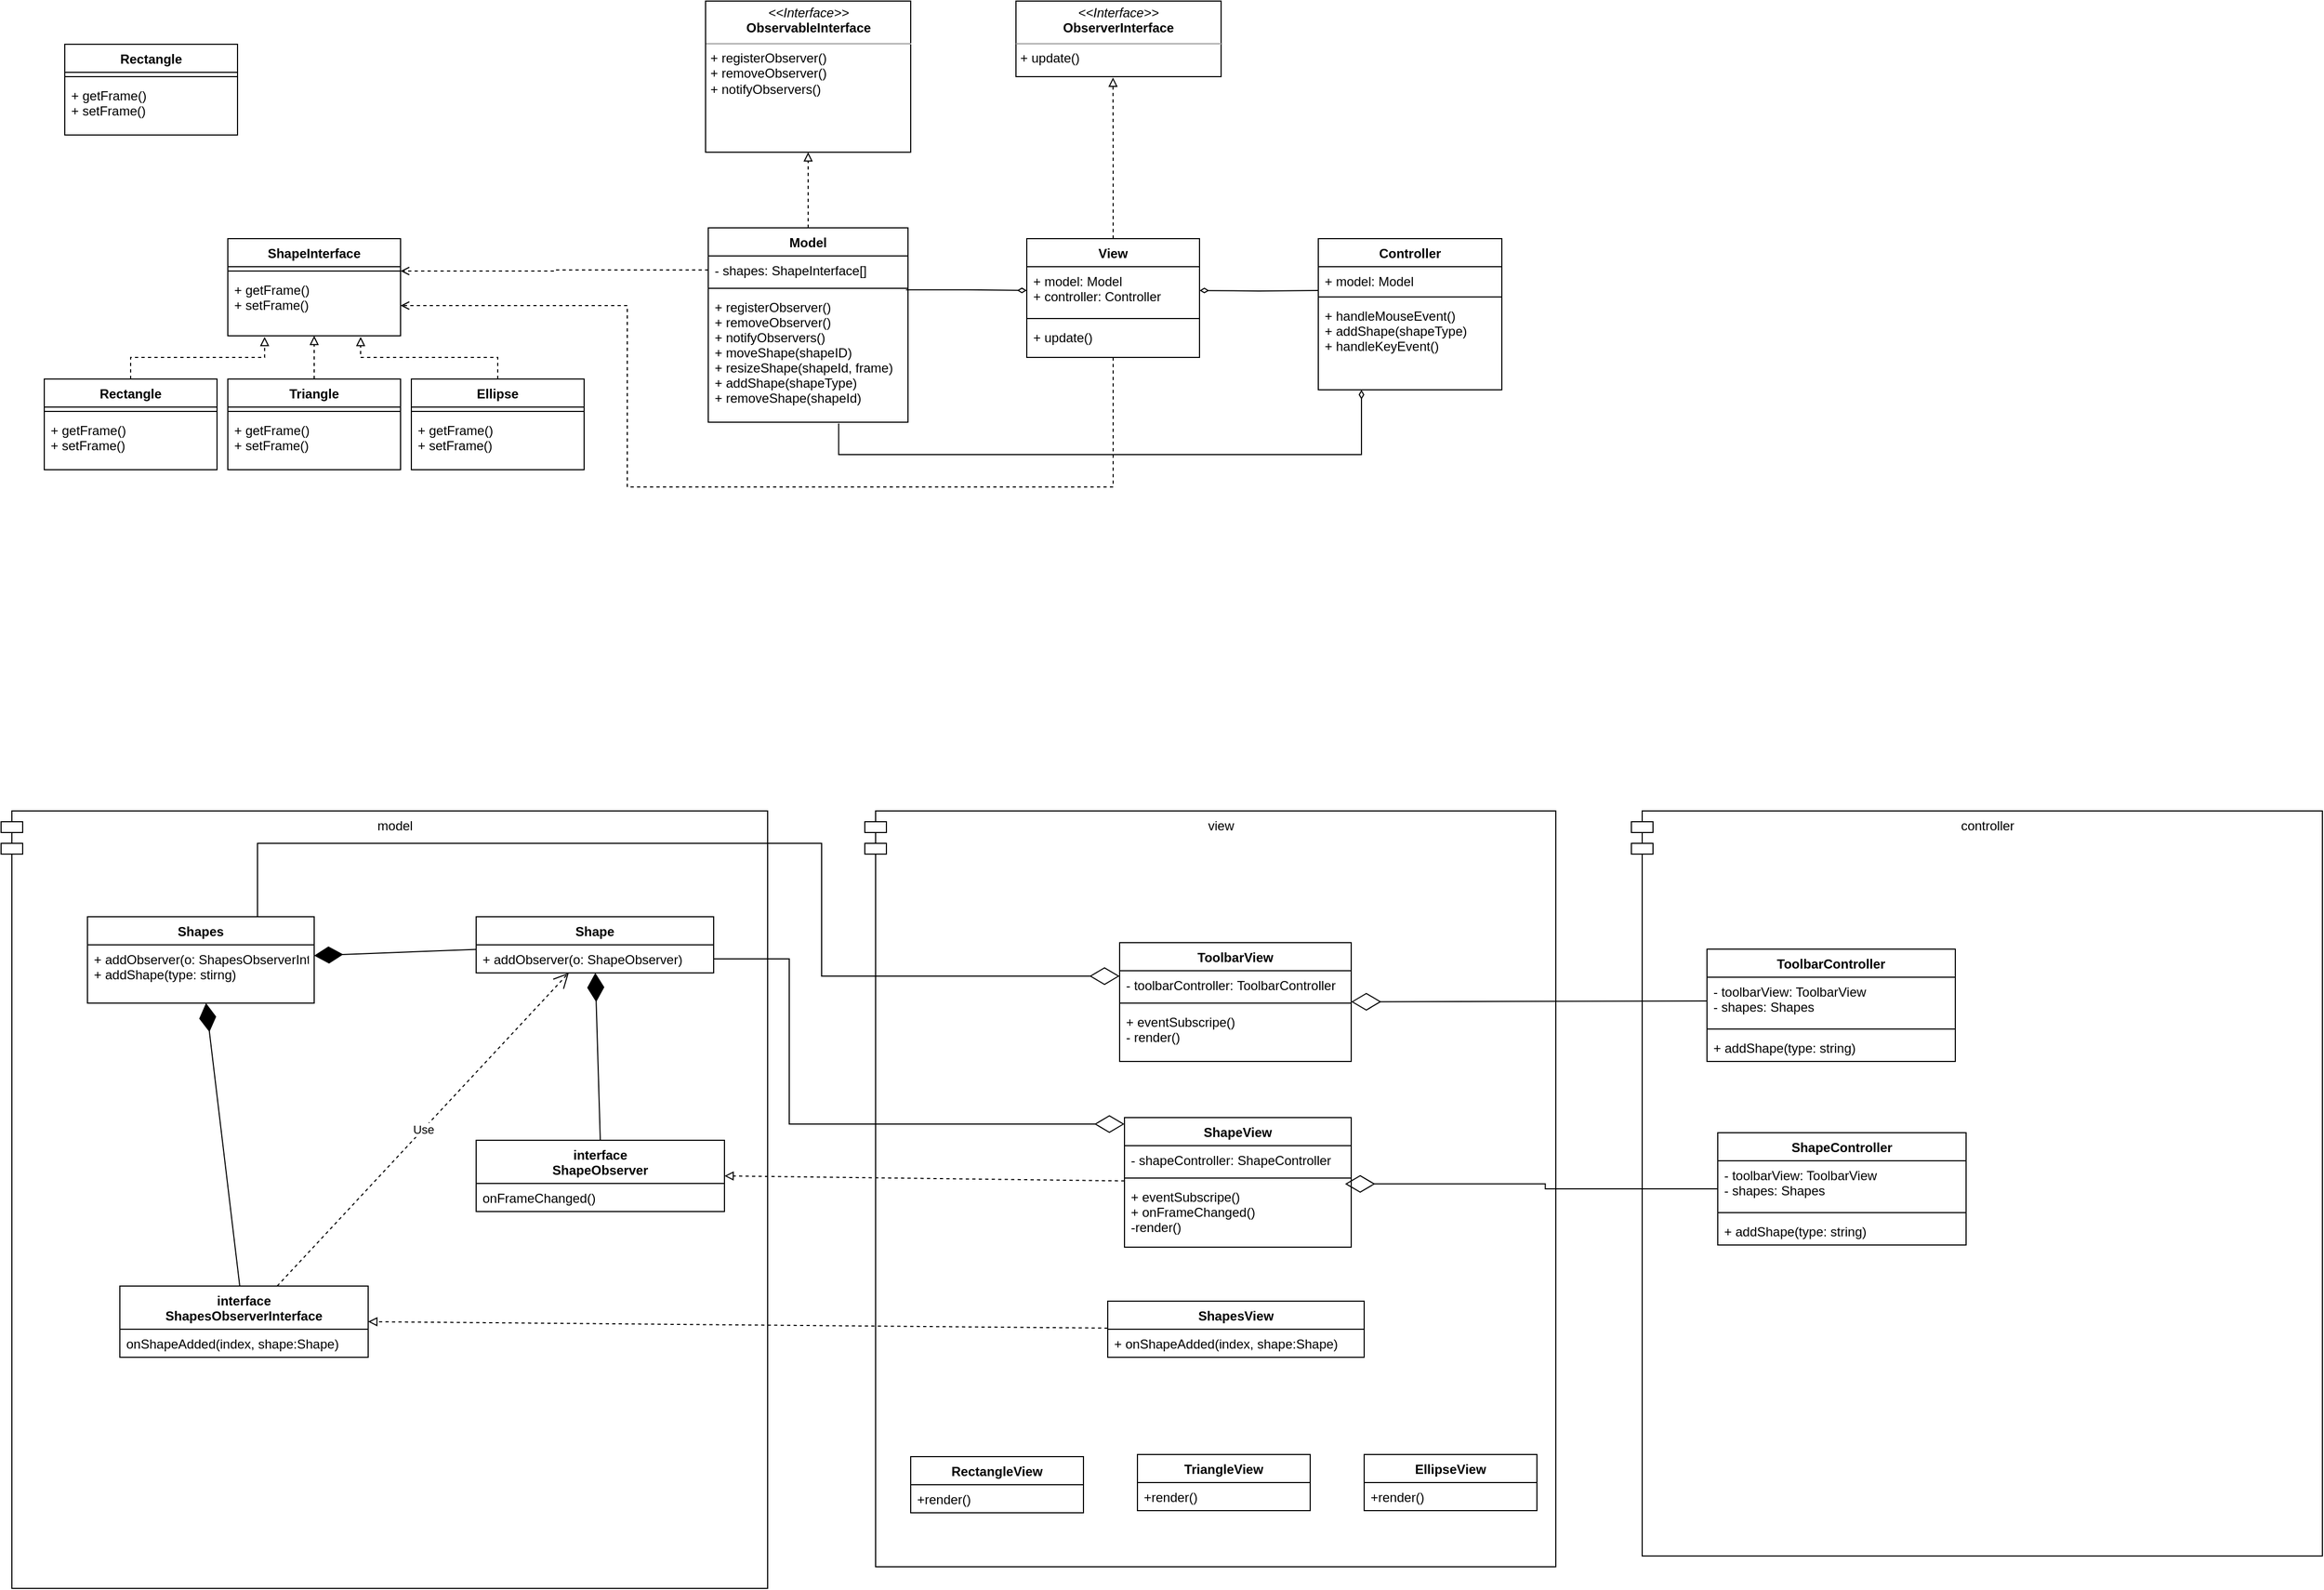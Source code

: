 <mxfile version="20.0.1" type="github">
  <diagram id="ZxXwK-TmG2tBLpuaiVWN" name="Page-1">
    <mxGraphModel dx="4024" dy="1323" grid="1" gridSize="10" guides="1" tooltips="1" connect="1" arrows="1" fold="1" page="1" pageScale="1" pageWidth="827" pageHeight="1169" math="0" shadow="0">
      <root>
        <mxCell id="0" />
        <mxCell id="1" parent="0" />
        <mxCell id="CFgS4qSr50Q-mmnhQyEN-1" value="&lt;p style=&quot;margin:0px;margin-top:4px;text-align:center;&quot;&gt;&lt;i&gt;&amp;lt;&amp;lt;Interface&amp;gt;&amp;gt;&lt;/i&gt;&lt;br&gt;&lt;b&gt;ObservableInterface&lt;/b&gt;&lt;/p&gt;&lt;hr size=&quot;1&quot;&gt;&lt;p style=&quot;margin:0px;margin-left:4px;&quot;&gt;+ registerObserver()&amp;nbsp;&lt;br&gt;+ removeObserver()&lt;/p&gt;&lt;p style=&quot;margin:0px;margin-left:4px;&quot;&gt;+ notifyObservers()&lt;/p&gt;" style="verticalAlign=top;align=left;overflow=fill;fontSize=12;fontFamily=Helvetica;html=1;" parent="1" vertex="1">
          <mxGeometry x="-727.5" y="60" width="190" height="140" as="geometry" />
        </mxCell>
        <mxCell id="CFgS4qSr50Q-mmnhQyEN-6" style="edgeStyle=orthogonalEdgeStyle;rounded=0;orthogonalLoop=1;jettySize=auto;html=1;entryX=0.5;entryY=1;entryDx=0;entryDy=0;dashed=1;endArrow=block;endFill=0;" parent="1" source="CFgS4qSr50Q-mmnhQyEN-2" target="CFgS4qSr50Q-mmnhQyEN-1" edge="1">
          <mxGeometry relative="1" as="geometry" />
        </mxCell>
        <mxCell id="CFgS4qSr50Q-mmnhQyEN-2" value="Model" style="swimlane;fontStyle=1;align=center;verticalAlign=top;childLayout=stackLayout;horizontal=1;startSize=26;horizontalStack=0;resizeParent=1;resizeParentMax=0;resizeLast=0;collapsible=1;marginBottom=0;" parent="1" vertex="1">
          <mxGeometry x="-725" y="270" width="185" height="180" as="geometry" />
        </mxCell>
        <mxCell id="CFgS4qSr50Q-mmnhQyEN-3" value="- shapes: ShapeInterface[]" style="text;strokeColor=none;fillColor=none;align=left;verticalAlign=top;spacingLeft=4;spacingRight=4;overflow=hidden;rotatable=0;points=[[0,0.5],[1,0.5]];portConstraint=eastwest;" parent="CFgS4qSr50Q-mmnhQyEN-2" vertex="1">
          <mxGeometry y="26" width="185" height="26" as="geometry" />
        </mxCell>
        <mxCell id="CFgS4qSr50Q-mmnhQyEN-4" value="" style="line;strokeWidth=1;fillColor=none;align=left;verticalAlign=middle;spacingTop=-1;spacingLeft=3;spacingRight=3;rotatable=0;labelPosition=right;points=[];portConstraint=eastwest;" parent="CFgS4qSr50Q-mmnhQyEN-2" vertex="1">
          <mxGeometry y="52" width="185" height="8" as="geometry" />
        </mxCell>
        <mxCell id="CFgS4qSr50Q-mmnhQyEN-5" value="+ registerObserver() &#xa;+ removeObserver()&#xa;+ notifyObservers()&#xa;+ moveShape(shapeID)&#xa;+ resizeShape(shapeId, frame)&#xa;+ addShape(shapeType)&#xa;+ removeShape(shapeId)" style="text;strokeColor=none;fillColor=none;align=left;verticalAlign=top;spacingLeft=4;spacingRight=4;overflow=hidden;rotatable=0;points=[[0,0.5],[1,0.5]];portConstraint=eastwest;" parent="CFgS4qSr50Q-mmnhQyEN-2" vertex="1">
          <mxGeometry y="60" width="185" height="120" as="geometry" />
        </mxCell>
        <mxCell id="CFgS4qSr50Q-mmnhQyEN-7" value="&lt;p style=&quot;margin:0px;margin-top:4px;text-align:center;&quot;&gt;&lt;i&gt;&amp;lt;&amp;lt;Interface&amp;gt;&amp;gt;&lt;/i&gt;&lt;br&gt;&lt;b&gt;ObserverInterface&lt;/b&gt;&lt;/p&gt;&lt;hr size=&quot;1&quot;&gt;&lt;p style=&quot;margin:0px;margin-left:4px;&quot;&gt;+ update()&amp;nbsp;&lt;/p&gt;" style="verticalAlign=top;align=left;overflow=fill;fontSize=12;fontFamily=Helvetica;html=1;" parent="1" vertex="1">
          <mxGeometry x="-440" y="60" width="190" height="70" as="geometry" />
        </mxCell>
        <mxCell id="CFgS4qSr50Q-mmnhQyEN-12" style="edgeStyle=orthogonalEdgeStyle;rounded=0;orthogonalLoop=1;jettySize=auto;html=1;entryX=0.473;entryY=1.012;entryDx=0;entryDy=0;entryPerimeter=0;dashed=1;endArrow=block;endFill=0;" parent="1" source="CFgS4qSr50Q-mmnhQyEN-8" target="CFgS4qSr50Q-mmnhQyEN-7" edge="1">
          <mxGeometry relative="1" as="geometry" />
        </mxCell>
        <mxCell id="CFgS4qSr50Q-mmnhQyEN-8" value="View" style="swimlane;fontStyle=1;align=center;verticalAlign=top;childLayout=stackLayout;horizontal=1;startSize=26;horizontalStack=0;resizeParent=1;resizeParentMax=0;resizeLast=0;collapsible=1;marginBottom=0;" parent="1" vertex="1">
          <mxGeometry x="-430" y="280" width="160" height="110" as="geometry" />
        </mxCell>
        <mxCell id="CFgS4qSr50Q-mmnhQyEN-9" value="+ model: Model&#xa;+ controller: Controller" style="text;strokeColor=none;fillColor=none;align=left;verticalAlign=top;spacingLeft=4;spacingRight=4;overflow=hidden;rotatable=0;points=[[0,0.5],[1,0.5]];portConstraint=eastwest;" parent="CFgS4qSr50Q-mmnhQyEN-8" vertex="1">
          <mxGeometry y="26" width="160" height="44" as="geometry" />
        </mxCell>
        <mxCell id="CFgS4qSr50Q-mmnhQyEN-10" value="" style="line;strokeWidth=1;fillColor=none;align=left;verticalAlign=middle;spacingTop=-1;spacingLeft=3;spacingRight=3;rotatable=0;labelPosition=right;points=[];portConstraint=eastwest;" parent="CFgS4qSr50Q-mmnhQyEN-8" vertex="1">
          <mxGeometry y="70" width="160" height="8" as="geometry" />
        </mxCell>
        <mxCell id="CFgS4qSr50Q-mmnhQyEN-11" value="+ update()" style="text;strokeColor=none;fillColor=none;align=left;verticalAlign=top;spacingLeft=4;spacingRight=4;overflow=hidden;rotatable=0;points=[[0,0.5],[1,0.5]];portConstraint=eastwest;" parent="CFgS4qSr50Q-mmnhQyEN-8" vertex="1">
          <mxGeometry y="78" width="160" height="32" as="geometry" />
        </mxCell>
        <mxCell id="CFgS4qSr50Q-mmnhQyEN-13" style="edgeStyle=orthogonalEdgeStyle;rounded=0;orthogonalLoop=1;jettySize=auto;html=1;endArrow=diamondThin;endFill=0;exitX=0.99;exitY=0.674;exitDx=0;exitDy=0;exitPerimeter=0;" parent="1" source="CFgS4qSr50Q-mmnhQyEN-4" target="CFgS4qSr50Q-mmnhQyEN-9" edge="1">
          <mxGeometry relative="1" as="geometry" />
        </mxCell>
        <mxCell id="CFgS4qSr50Q-mmnhQyEN-14" value="Controller" style="swimlane;fontStyle=1;align=center;verticalAlign=top;childLayout=stackLayout;horizontal=1;startSize=26;horizontalStack=0;resizeParent=1;resizeParentMax=0;resizeLast=0;collapsible=1;marginBottom=0;" parent="1" vertex="1">
          <mxGeometry x="-160" y="280" width="170" height="140" as="geometry" />
        </mxCell>
        <mxCell id="CFgS4qSr50Q-mmnhQyEN-15" value="+ model: Model" style="text;strokeColor=none;fillColor=none;align=left;verticalAlign=top;spacingLeft=4;spacingRight=4;overflow=hidden;rotatable=0;points=[[0,0.5],[1,0.5]];portConstraint=eastwest;" parent="CFgS4qSr50Q-mmnhQyEN-14" vertex="1">
          <mxGeometry y="26" width="170" height="24" as="geometry" />
        </mxCell>
        <mxCell id="CFgS4qSr50Q-mmnhQyEN-16" value="" style="line;strokeWidth=1;fillColor=none;align=left;verticalAlign=middle;spacingTop=-1;spacingLeft=3;spacingRight=3;rotatable=0;labelPosition=right;points=[];portConstraint=eastwest;" parent="CFgS4qSr50Q-mmnhQyEN-14" vertex="1">
          <mxGeometry y="50" width="170" height="8" as="geometry" />
        </mxCell>
        <mxCell id="CFgS4qSr50Q-mmnhQyEN-17" value="+ handleMouseEvent()&#xa;+ addShape(shapeType)&#xa;+ handleKeyEvent()" style="text;strokeColor=none;fillColor=none;align=left;verticalAlign=top;spacingLeft=4;spacingRight=4;overflow=hidden;rotatable=0;points=[[0,0.5],[1,0.5]];portConstraint=eastwest;" parent="CFgS4qSr50Q-mmnhQyEN-14" vertex="1">
          <mxGeometry y="58" width="170" height="82" as="geometry" />
        </mxCell>
        <mxCell id="CFgS4qSr50Q-mmnhQyEN-18" style="edgeStyle=orthogonalEdgeStyle;rounded=0;orthogonalLoop=1;jettySize=auto;html=1;endArrow=diamondThin;endFill=0;" parent="1" target="CFgS4qSr50Q-mmnhQyEN-9" edge="1">
          <mxGeometry relative="1" as="geometry">
            <mxPoint x="-160" y="328.0" as="sourcePoint" />
          </mxGeometry>
        </mxCell>
        <mxCell id="CFgS4qSr50Q-mmnhQyEN-19" style="edgeStyle=orthogonalEdgeStyle;rounded=0;orthogonalLoop=1;jettySize=auto;html=1;endArrow=diamondThin;endFill=0;exitX=0.653;exitY=1.009;exitDx=0;exitDy=0;exitPerimeter=0;" parent="1" source="CFgS4qSr50Q-mmnhQyEN-5" edge="1">
          <mxGeometry relative="1" as="geometry">
            <mxPoint x="-560" y="410" as="sourcePoint" />
            <mxPoint x="-120" y="420" as="targetPoint" />
            <Array as="points">
              <mxPoint x="-604" y="480" />
              <mxPoint x="-120" y="480" />
            </Array>
          </mxGeometry>
        </mxCell>
        <mxCell id="CFgS4qSr50Q-mmnhQyEN-20" value="ShapeInterface" style="swimlane;fontStyle=1;align=center;verticalAlign=top;childLayout=stackLayout;horizontal=1;startSize=26;horizontalStack=0;resizeParent=1;resizeParentMax=0;resizeLast=0;collapsible=1;marginBottom=0;" parent="1" vertex="1">
          <mxGeometry x="-1170" y="280" width="160" height="90" as="geometry" />
        </mxCell>
        <mxCell id="CFgS4qSr50Q-mmnhQyEN-22" value="" style="line;strokeWidth=1;fillColor=none;align=left;verticalAlign=middle;spacingTop=-1;spacingLeft=3;spacingRight=3;rotatable=0;labelPosition=right;points=[];portConstraint=eastwest;" parent="CFgS4qSr50Q-mmnhQyEN-20" vertex="1">
          <mxGeometry y="26" width="160" height="8" as="geometry" />
        </mxCell>
        <mxCell id="CFgS4qSr50Q-mmnhQyEN-23" value="+ getFrame()&#xa;+ setFrame()" style="text;strokeColor=none;fillColor=none;align=left;verticalAlign=top;spacingLeft=4;spacingRight=4;overflow=hidden;rotatable=0;points=[[0,0.5],[1,0.5]];portConstraint=eastwest;" parent="CFgS4qSr50Q-mmnhQyEN-20" vertex="1">
          <mxGeometry y="34" width="160" height="56" as="geometry" />
        </mxCell>
        <mxCell id="CFgS4qSr50Q-mmnhQyEN-34" style="edgeStyle=orthogonalEdgeStyle;rounded=0;orthogonalLoop=1;jettySize=auto;html=1;entryX=0.213;entryY=1.018;entryDx=0;entryDy=0;entryPerimeter=0;endArrow=block;endFill=0;dashed=1;" parent="1" source="CFgS4qSr50Q-mmnhQyEN-24" target="CFgS4qSr50Q-mmnhQyEN-23" edge="1">
          <mxGeometry relative="1" as="geometry" />
        </mxCell>
        <mxCell id="CFgS4qSr50Q-mmnhQyEN-24" value="Rectangle" style="swimlane;fontStyle=1;align=center;verticalAlign=top;childLayout=stackLayout;horizontal=1;startSize=26;horizontalStack=0;resizeParent=1;resizeParentMax=0;resizeLast=0;collapsible=1;marginBottom=0;" parent="1" vertex="1">
          <mxGeometry x="-1340" y="410" width="160" height="84" as="geometry" />
        </mxCell>
        <mxCell id="CFgS4qSr50Q-mmnhQyEN-26" value="" style="line;strokeWidth=1;fillColor=none;align=left;verticalAlign=middle;spacingTop=-1;spacingLeft=3;spacingRight=3;rotatable=0;labelPosition=right;points=[];portConstraint=eastwest;" parent="CFgS4qSr50Q-mmnhQyEN-24" vertex="1">
          <mxGeometry y="26" width="160" height="8" as="geometry" />
        </mxCell>
        <mxCell id="CFgS4qSr50Q-mmnhQyEN-27" value="+ getFrame()&#xa;+ setFrame()" style="text;strokeColor=none;fillColor=none;align=left;verticalAlign=top;spacingLeft=4;spacingRight=4;overflow=hidden;rotatable=0;points=[[0,0.5],[1,0.5]];portConstraint=eastwest;" parent="CFgS4qSr50Q-mmnhQyEN-24" vertex="1">
          <mxGeometry y="34" width="160" height="50" as="geometry" />
        </mxCell>
        <mxCell id="CFgS4qSr50Q-mmnhQyEN-35" style="edgeStyle=orthogonalEdgeStyle;rounded=0;orthogonalLoop=1;jettySize=auto;html=1;dashed=1;endArrow=block;endFill=0;" parent="1" source="CFgS4qSr50Q-mmnhQyEN-28" edge="1">
          <mxGeometry relative="1" as="geometry">
            <mxPoint x="-1090" y="370" as="targetPoint" />
          </mxGeometry>
        </mxCell>
        <mxCell id="CFgS4qSr50Q-mmnhQyEN-28" value="Triangle" style="swimlane;fontStyle=1;align=center;verticalAlign=top;childLayout=stackLayout;horizontal=1;startSize=26;horizontalStack=0;resizeParent=1;resizeParentMax=0;resizeLast=0;collapsible=1;marginBottom=0;" parent="1" vertex="1">
          <mxGeometry x="-1170" y="410" width="160" height="84" as="geometry" />
        </mxCell>
        <mxCell id="CFgS4qSr50Q-mmnhQyEN-29" value="" style="line;strokeWidth=1;fillColor=none;align=left;verticalAlign=middle;spacingTop=-1;spacingLeft=3;spacingRight=3;rotatable=0;labelPosition=right;points=[];portConstraint=eastwest;" parent="CFgS4qSr50Q-mmnhQyEN-28" vertex="1">
          <mxGeometry y="26" width="160" height="8" as="geometry" />
        </mxCell>
        <mxCell id="CFgS4qSr50Q-mmnhQyEN-30" value="+ getFrame()&#xa;+ setFrame()" style="text;strokeColor=none;fillColor=none;align=left;verticalAlign=top;spacingLeft=4;spacingRight=4;overflow=hidden;rotatable=0;points=[[0,0.5],[1,0.5]];portConstraint=eastwest;" parent="CFgS4qSr50Q-mmnhQyEN-28" vertex="1">
          <mxGeometry y="34" width="160" height="50" as="geometry" />
        </mxCell>
        <mxCell id="CFgS4qSr50Q-mmnhQyEN-36" style="edgeStyle=orthogonalEdgeStyle;rounded=0;orthogonalLoop=1;jettySize=auto;html=1;entryX=0.769;entryY=1.018;entryDx=0;entryDy=0;entryPerimeter=0;dashed=1;endArrow=block;endFill=0;" parent="1" source="CFgS4qSr50Q-mmnhQyEN-31" target="CFgS4qSr50Q-mmnhQyEN-23" edge="1">
          <mxGeometry relative="1" as="geometry" />
        </mxCell>
        <mxCell id="CFgS4qSr50Q-mmnhQyEN-31" value="Ellipse" style="swimlane;fontStyle=1;align=center;verticalAlign=top;childLayout=stackLayout;horizontal=1;startSize=26;horizontalStack=0;resizeParent=1;resizeParentMax=0;resizeLast=0;collapsible=1;marginBottom=0;" parent="1" vertex="1">
          <mxGeometry x="-1000" y="410" width="160" height="84" as="geometry" />
        </mxCell>
        <mxCell id="CFgS4qSr50Q-mmnhQyEN-32" value="" style="line;strokeWidth=1;fillColor=none;align=left;verticalAlign=middle;spacingTop=-1;spacingLeft=3;spacingRight=3;rotatable=0;labelPosition=right;points=[];portConstraint=eastwest;" parent="CFgS4qSr50Q-mmnhQyEN-31" vertex="1">
          <mxGeometry y="26" width="160" height="8" as="geometry" />
        </mxCell>
        <mxCell id="CFgS4qSr50Q-mmnhQyEN-33" value="+ getFrame()&#xa;+ setFrame()" style="text;strokeColor=none;fillColor=none;align=left;verticalAlign=top;spacingLeft=4;spacingRight=4;overflow=hidden;rotatable=0;points=[[0,0.5],[1,0.5]];portConstraint=eastwest;" parent="CFgS4qSr50Q-mmnhQyEN-31" vertex="1">
          <mxGeometry y="34" width="160" height="50" as="geometry" />
        </mxCell>
        <mxCell id="CFgS4qSr50Q-mmnhQyEN-37" style="edgeStyle=orthogonalEdgeStyle;rounded=0;orthogonalLoop=1;jettySize=auto;html=1;dashed=1;endArrow=open;endFill=0;" parent="1" source="CFgS4qSr50Q-mmnhQyEN-3" target="CFgS4qSr50Q-mmnhQyEN-22" edge="1">
          <mxGeometry relative="1" as="geometry" />
        </mxCell>
        <mxCell id="LktqXfWsyEhTFeiUZar9-1" style="edgeStyle=orthogonalEdgeStyle;rounded=0;orthogonalLoop=1;jettySize=auto;html=1;entryX=1;entryY=0.5;entryDx=0;entryDy=0;dashed=1;endArrow=open;endFill=0;" parent="1" source="CFgS4qSr50Q-mmnhQyEN-11" target="CFgS4qSr50Q-mmnhQyEN-23" edge="1">
          <mxGeometry relative="1" as="geometry">
            <Array as="points">
              <mxPoint x="-350" y="510" />
              <mxPoint x="-800" y="510" />
              <mxPoint x="-800" y="342" />
            </Array>
          </mxGeometry>
        </mxCell>
        <mxCell id="LktqXfWsyEhTFeiUZar9-2" value="model" style="shape=module;align=left;spacingLeft=20;align=center;verticalAlign=top;" parent="1" vertex="1">
          <mxGeometry x="-1380" y="810" width="710" height="720" as="geometry" />
        </mxCell>
        <mxCell id="LktqXfWsyEhTFeiUZar9-3" value="view" style="shape=module;align=left;spacingLeft=20;align=center;verticalAlign=top;" parent="1" vertex="1">
          <mxGeometry x="-580" y="810" width="640" height="700" as="geometry" />
        </mxCell>
        <mxCell id="LktqXfWsyEhTFeiUZar9-4" value="Shapes" style="swimlane;fontStyle=1;align=center;verticalAlign=top;childLayout=stackLayout;horizontal=1;startSize=26;horizontalStack=0;resizeParent=1;resizeParentMax=0;resizeLast=0;collapsible=1;marginBottom=0;" parent="1" vertex="1">
          <mxGeometry x="-1300" y="908" width="210" height="80" as="geometry" />
        </mxCell>
        <mxCell id="LktqXfWsyEhTFeiUZar9-5" value="+ addObserver(o: ShapesObserverInterface)&#xa;+ addShape(type: stirng)" style="text;strokeColor=none;fillColor=none;align=left;verticalAlign=top;spacingLeft=4;spacingRight=4;overflow=hidden;rotatable=0;points=[[0,0.5],[1,0.5]];portConstraint=eastwest;" parent="LktqXfWsyEhTFeiUZar9-4" vertex="1">
          <mxGeometry y="26" width="210" height="54" as="geometry" />
        </mxCell>
        <mxCell id="LktqXfWsyEhTFeiUZar9-8" value="interface&#xa;ShapesObserverInterface" style="swimlane;fontStyle=1;align=center;verticalAlign=top;childLayout=stackLayout;horizontal=1;startSize=40;horizontalStack=0;resizeParent=1;resizeParentMax=0;resizeLast=0;collapsible=1;marginBottom=0;" parent="1" vertex="1">
          <mxGeometry x="-1270" y="1250" width="230" height="66" as="geometry" />
        </mxCell>
        <mxCell id="LktqXfWsyEhTFeiUZar9-9" value="onShapeAdded(index, shape:Shape)" style="text;strokeColor=none;fillColor=none;align=left;verticalAlign=top;spacingLeft=4;spacingRight=4;overflow=hidden;rotatable=0;points=[[0,0.5],[1,0.5]];portConstraint=eastwest;" parent="LktqXfWsyEhTFeiUZar9-8" vertex="1">
          <mxGeometry y="40" width="230" height="26" as="geometry" />
        </mxCell>
        <mxCell id="LktqXfWsyEhTFeiUZar9-12" value="Shape" style="swimlane;fontStyle=1;align=center;verticalAlign=top;childLayout=stackLayout;horizontal=1;startSize=26;horizontalStack=0;resizeParent=1;resizeParentMax=0;resizeLast=0;collapsible=1;marginBottom=0;" parent="1" vertex="1">
          <mxGeometry x="-940" y="908" width="220" height="52" as="geometry" />
        </mxCell>
        <mxCell id="LktqXfWsyEhTFeiUZar9-13" value="+ addObserver(o: ShapeObserver)" style="text;strokeColor=none;fillColor=none;align=left;verticalAlign=top;spacingLeft=4;spacingRight=4;overflow=hidden;rotatable=0;points=[[0,0.5],[1,0.5]];portConstraint=eastwest;" parent="LktqXfWsyEhTFeiUZar9-12" vertex="1">
          <mxGeometry y="26" width="220" height="26" as="geometry" />
        </mxCell>
        <mxCell id="LktqXfWsyEhTFeiUZar9-16" value="" style="endArrow=diamondThin;endFill=1;endSize=24;html=1;rounded=0;" parent="1" source="LktqXfWsyEhTFeiUZar9-8" target="LktqXfWsyEhTFeiUZar9-4" edge="1">
          <mxGeometry width="160" relative="1" as="geometry">
            <mxPoint x="-1190" y="1250" as="sourcePoint" />
            <mxPoint x="-1030" y="1250" as="targetPoint" />
          </mxGeometry>
        </mxCell>
        <mxCell id="LktqXfWsyEhTFeiUZar9-17" value="Use" style="endArrow=open;endSize=12;dashed=1;html=1;rounded=0;" parent="1" source="LktqXfWsyEhTFeiUZar9-8" target="LktqXfWsyEhTFeiUZar9-12" edge="1">
          <mxGeometry width="160" relative="1" as="geometry">
            <mxPoint x="-870" y="1140" as="sourcePoint" />
            <mxPoint x="-710" y="1140" as="targetPoint" />
          </mxGeometry>
        </mxCell>
        <mxCell id="LktqXfWsyEhTFeiUZar9-18" value="" style="endArrow=diamondThin;endFill=1;endSize=24;html=1;rounded=0;" parent="1" source="LktqXfWsyEhTFeiUZar9-12" target="LktqXfWsyEhTFeiUZar9-4" edge="1">
          <mxGeometry width="160" relative="1" as="geometry">
            <mxPoint x="-1190" y="1250" as="sourcePoint" />
            <mxPoint x="-1030" y="1250" as="targetPoint" />
          </mxGeometry>
        </mxCell>
        <mxCell id="LktqXfWsyEhTFeiUZar9-19" value="Rectangle" style="swimlane;fontStyle=1;align=center;verticalAlign=top;childLayout=stackLayout;horizontal=1;startSize=26;horizontalStack=0;resizeParent=1;resizeParentMax=0;resizeLast=0;collapsible=1;marginBottom=0;" parent="1" vertex="1">
          <mxGeometry x="-1321" y="100" width="160" height="84" as="geometry" />
        </mxCell>
        <mxCell id="LktqXfWsyEhTFeiUZar9-20" value="" style="line;strokeWidth=1;fillColor=none;align=left;verticalAlign=middle;spacingTop=-1;spacingLeft=3;spacingRight=3;rotatable=0;labelPosition=right;points=[];portConstraint=eastwest;" parent="LktqXfWsyEhTFeiUZar9-19" vertex="1">
          <mxGeometry y="26" width="160" height="8" as="geometry" />
        </mxCell>
        <mxCell id="LktqXfWsyEhTFeiUZar9-21" value="+ getFrame()&#xa;+ setFrame()" style="text;strokeColor=none;fillColor=none;align=left;verticalAlign=top;spacingLeft=4;spacingRight=4;overflow=hidden;rotatable=0;points=[[0,0.5],[1,0.5]];portConstraint=eastwest;" parent="LktqXfWsyEhTFeiUZar9-19" vertex="1">
          <mxGeometry y="34" width="160" height="50" as="geometry" />
        </mxCell>
        <mxCell id="LktqXfWsyEhTFeiUZar9-22" value="interface&#xa;ShapeObserver" style="swimlane;fontStyle=1;align=center;verticalAlign=top;childLayout=stackLayout;horizontal=1;startSize=40;horizontalStack=0;resizeParent=1;resizeParentMax=0;resizeLast=0;collapsible=1;marginBottom=0;" parent="1" vertex="1">
          <mxGeometry x="-940" y="1115" width="230" height="66" as="geometry" />
        </mxCell>
        <mxCell id="LktqXfWsyEhTFeiUZar9-23" value="onFrameChanged()" style="text;strokeColor=none;fillColor=none;align=left;verticalAlign=top;spacingLeft=4;spacingRight=4;overflow=hidden;rotatable=0;points=[[0,0.5],[1,0.5]];portConstraint=eastwest;" parent="LktqXfWsyEhTFeiUZar9-22" vertex="1">
          <mxGeometry y="40" width="230" height="26" as="geometry" />
        </mxCell>
        <mxCell id="P-75v-dVrYkY1SvEz14S-7" value="" style="endArrow=diamondThin;endFill=1;endSize=24;html=1;rounded=0;exitX=0.5;exitY=0;exitDx=0;exitDy=0;" edge="1" parent="1" source="LktqXfWsyEhTFeiUZar9-22" target="LktqXfWsyEhTFeiUZar9-13">
          <mxGeometry width="160" relative="1" as="geometry">
            <mxPoint x="-830" y="1110" as="sourcePoint" />
            <mxPoint x="-1080" y="1114.238" as="targetPoint" />
          </mxGeometry>
        </mxCell>
        <mxCell id="P-75v-dVrYkY1SvEz14S-15" value="RectangleView" style="swimlane;fontStyle=1;align=center;verticalAlign=top;childLayout=stackLayout;horizontal=1;startSize=26;horizontalStack=0;resizeParent=1;resizeParentMax=0;resizeLast=0;collapsible=1;marginBottom=0;" vertex="1" parent="1">
          <mxGeometry x="-537.5" y="1408" width="160" height="52" as="geometry" />
        </mxCell>
        <mxCell id="P-75v-dVrYkY1SvEz14S-16" value="+render()" style="text;strokeColor=none;fillColor=none;align=left;verticalAlign=top;spacingLeft=4;spacingRight=4;overflow=hidden;rotatable=0;points=[[0,0.5],[1,0.5]];portConstraint=eastwest;" vertex="1" parent="P-75v-dVrYkY1SvEz14S-15">
          <mxGeometry y="26" width="160" height="26" as="geometry" />
        </mxCell>
        <mxCell id="P-75v-dVrYkY1SvEz14S-17" value="TriangleView" style="swimlane;fontStyle=1;align=center;verticalAlign=top;childLayout=stackLayout;horizontal=1;startSize=26;horizontalStack=0;resizeParent=1;resizeParentMax=0;resizeLast=0;collapsible=1;marginBottom=0;" vertex="1" parent="1">
          <mxGeometry x="-327.5" y="1406" width="160" height="52" as="geometry" />
        </mxCell>
        <mxCell id="P-75v-dVrYkY1SvEz14S-18" value="+render()" style="text;strokeColor=none;fillColor=none;align=left;verticalAlign=top;spacingLeft=4;spacingRight=4;overflow=hidden;rotatable=0;points=[[0,0.5],[1,0.5]];portConstraint=eastwest;" vertex="1" parent="P-75v-dVrYkY1SvEz14S-17">
          <mxGeometry y="26" width="160" height="26" as="geometry" />
        </mxCell>
        <mxCell id="P-75v-dVrYkY1SvEz14S-19" value="EllipseView" style="swimlane;fontStyle=1;align=center;verticalAlign=top;childLayout=stackLayout;horizontal=1;startSize=26;horizontalStack=0;resizeParent=1;resizeParentMax=0;resizeLast=0;collapsible=1;marginBottom=0;" vertex="1" parent="1">
          <mxGeometry x="-117.5" y="1406" width="160" height="52" as="geometry" />
        </mxCell>
        <mxCell id="P-75v-dVrYkY1SvEz14S-20" value="+render()" style="text;strokeColor=none;fillColor=none;align=left;verticalAlign=top;spacingLeft=4;spacingRight=4;overflow=hidden;rotatable=0;points=[[0,0.5],[1,0.5]];portConstraint=eastwest;" vertex="1" parent="P-75v-dVrYkY1SvEz14S-19">
          <mxGeometry y="26" width="160" height="26" as="geometry" />
        </mxCell>
        <mxCell id="P-75v-dVrYkY1SvEz14S-30" style="edgeStyle=none;rounded=0;orthogonalLoop=1;jettySize=auto;html=1;entryX=1;entryY=0.5;entryDx=0;entryDy=0;dashed=1;endArrow=block;endFill=0;" edge="1" parent="1" source="P-75v-dVrYkY1SvEz14S-21" target="LktqXfWsyEhTFeiUZar9-8">
          <mxGeometry relative="1" as="geometry" />
        </mxCell>
        <mxCell id="P-75v-dVrYkY1SvEz14S-21" value="ShapesView" style="swimlane;fontStyle=1;align=center;verticalAlign=top;childLayout=stackLayout;horizontal=1;startSize=26;horizontalStack=0;resizeParent=1;resizeParentMax=0;resizeLast=0;collapsible=1;marginBottom=0;" vertex="1" parent="1">
          <mxGeometry x="-355" y="1264" width="237.5" height="52" as="geometry" />
        </mxCell>
        <mxCell id="P-75v-dVrYkY1SvEz14S-22" value="+ onShapeAdded(index, shape:Shape)" style="text;strokeColor=none;fillColor=none;align=left;verticalAlign=top;spacingLeft=4;spacingRight=4;overflow=hidden;rotatable=0;points=[[0,0.5],[1,0.5]];portConstraint=eastwest;" vertex="1" parent="P-75v-dVrYkY1SvEz14S-21">
          <mxGeometry y="26" width="237.5" height="26" as="geometry" />
        </mxCell>
        <mxCell id="P-75v-dVrYkY1SvEz14S-31" style="edgeStyle=none;rounded=0;orthogonalLoop=1;jettySize=auto;html=1;entryX=1;entryY=0.5;entryDx=0;entryDy=0;dashed=1;endArrow=block;endFill=0;" edge="1" parent="1" source="P-75v-dVrYkY1SvEz14S-42" target="LktqXfWsyEhTFeiUZar9-22">
          <mxGeometry relative="1" as="geometry">
            <mxPoint x="-520" y="1139.556" as="sourcePoint" />
          </mxGeometry>
        </mxCell>
        <mxCell id="P-75v-dVrYkY1SvEz14S-25" value="controller" style="shape=module;align=left;spacingLeft=20;align=center;verticalAlign=top;" vertex="1" parent="1">
          <mxGeometry x="130" y="810" width="640" height="690" as="geometry" />
        </mxCell>
        <mxCell id="P-75v-dVrYkY1SvEz14S-26" value="ToolbarController" style="swimlane;fontStyle=1;align=center;verticalAlign=top;childLayout=stackLayout;horizontal=1;startSize=26;horizontalStack=0;resizeParent=1;resizeParentMax=0;resizeLast=0;collapsible=1;marginBottom=0;" vertex="1" parent="1">
          <mxGeometry x="200" y="938" width="230" height="104" as="geometry" />
        </mxCell>
        <mxCell id="P-75v-dVrYkY1SvEz14S-27" value="- toolbarView: ToolbarView&#xa;- shapes: Shapes" style="text;strokeColor=none;fillColor=none;align=left;verticalAlign=top;spacingLeft=4;spacingRight=4;overflow=hidden;rotatable=0;points=[[0,0.5],[1,0.5]];portConstraint=eastwest;" vertex="1" parent="P-75v-dVrYkY1SvEz14S-26">
          <mxGeometry y="26" width="230" height="44" as="geometry" />
        </mxCell>
        <mxCell id="P-75v-dVrYkY1SvEz14S-28" value="" style="line;strokeWidth=1;fillColor=none;align=left;verticalAlign=middle;spacingTop=-1;spacingLeft=3;spacingRight=3;rotatable=0;labelPosition=right;points=[];portConstraint=eastwest;" vertex="1" parent="P-75v-dVrYkY1SvEz14S-26">
          <mxGeometry y="70" width="230" height="8" as="geometry" />
        </mxCell>
        <mxCell id="P-75v-dVrYkY1SvEz14S-29" value="+ addShape(type: string)" style="text;strokeColor=none;fillColor=none;align=left;verticalAlign=top;spacingLeft=4;spacingRight=4;overflow=hidden;rotatable=0;points=[[0,0.5],[1,0.5]];portConstraint=eastwest;" vertex="1" parent="P-75v-dVrYkY1SvEz14S-26">
          <mxGeometry y="78" width="230" height="26" as="geometry" />
        </mxCell>
        <mxCell id="P-75v-dVrYkY1SvEz14S-37" style="edgeStyle=orthogonalEdgeStyle;rounded=0;orthogonalLoop=1;jettySize=auto;html=1;endArrow=diamondThin;endFill=0;endSize=25;exitX=0.75;exitY=0;exitDx=0;exitDy=0;" edge="1" parent="1" source="LktqXfWsyEhTFeiUZar9-4" target="P-75v-dVrYkY1SvEz14S-32">
          <mxGeometry relative="1" as="geometry">
            <Array as="points">
              <mxPoint x="-1143" y="840" />
              <mxPoint x="-620" y="840" />
              <mxPoint x="-620" y="963" />
            </Array>
          </mxGeometry>
        </mxCell>
        <mxCell id="P-75v-dVrYkY1SvEz14S-32" value="ToolbarView" style="swimlane;fontStyle=1;align=center;verticalAlign=top;childLayout=stackLayout;horizontal=1;startSize=26;horizontalStack=0;resizeParent=1;resizeParentMax=0;resizeLast=0;collapsible=1;marginBottom=0;" vertex="1" parent="1">
          <mxGeometry x="-344" y="932" width="214.5" height="110" as="geometry" />
        </mxCell>
        <mxCell id="P-75v-dVrYkY1SvEz14S-33" value="- toolbarController: ToolbarController" style="text;strokeColor=none;fillColor=none;align=left;verticalAlign=top;spacingLeft=4;spacingRight=4;overflow=hidden;rotatable=0;points=[[0,0.5],[1,0.5]];portConstraint=eastwest;" vertex="1" parent="P-75v-dVrYkY1SvEz14S-32">
          <mxGeometry y="26" width="214.5" height="26" as="geometry" />
        </mxCell>
        <mxCell id="P-75v-dVrYkY1SvEz14S-34" value="" style="line;strokeWidth=1;fillColor=none;align=left;verticalAlign=middle;spacingTop=-1;spacingLeft=3;spacingRight=3;rotatable=0;labelPosition=right;points=[];portConstraint=eastwest;" vertex="1" parent="P-75v-dVrYkY1SvEz14S-32">
          <mxGeometry y="52" width="214.5" height="8" as="geometry" />
        </mxCell>
        <mxCell id="P-75v-dVrYkY1SvEz14S-35" value="+ eventSubscripe()&#xa;- render()" style="text;strokeColor=none;fillColor=none;align=left;verticalAlign=top;spacingLeft=4;spacingRight=4;overflow=hidden;rotatable=0;points=[[0,0.5],[1,0.5]];portConstraint=eastwest;" vertex="1" parent="P-75v-dVrYkY1SvEz14S-32">
          <mxGeometry y="60" width="214.5" height="50" as="geometry" />
        </mxCell>
        <mxCell id="P-75v-dVrYkY1SvEz14S-36" style="edgeStyle=none;rounded=0;orthogonalLoop=1;jettySize=auto;html=1;endArrow=diamondThin;endFill=0;exitX=0;exitY=0.5;exitDx=0;exitDy=0;endSize=25;" edge="1" parent="1" source="P-75v-dVrYkY1SvEz14S-27" target="P-75v-dVrYkY1SvEz14S-32">
          <mxGeometry relative="1" as="geometry" />
        </mxCell>
        <mxCell id="P-75v-dVrYkY1SvEz14S-49" style="edgeStyle=orthogonalEdgeStyle;rounded=0;orthogonalLoop=1;jettySize=auto;html=1;entryX=0.973;entryY=0.024;entryDx=0;entryDy=0;entryPerimeter=0;endArrow=diamondThin;endFill=0;endSize=25;" edge="1" parent="1" source="P-75v-dVrYkY1SvEz14S-38" target="P-75v-dVrYkY1SvEz14S-45">
          <mxGeometry relative="1" as="geometry" />
        </mxCell>
        <mxCell id="P-75v-dVrYkY1SvEz14S-38" value="ShapeController" style="swimlane;fontStyle=1;align=center;verticalAlign=top;childLayout=stackLayout;horizontal=1;startSize=26;horizontalStack=0;resizeParent=1;resizeParentMax=0;resizeLast=0;collapsible=1;marginBottom=0;" vertex="1" parent="1">
          <mxGeometry x="210" y="1108" width="230" height="104" as="geometry" />
        </mxCell>
        <mxCell id="P-75v-dVrYkY1SvEz14S-39" value="- toolbarView: ToolbarView&#xa;- shapes: Shapes" style="text;strokeColor=none;fillColor=none;align=left;verticalAlign=top;spacingLeft=4;spacingRight=4;overflow=hidden;rotatable=0;points=[[0,0.5],[1,0.5]];portConstraint=eastwest;" vertex="1" parent="P-75v-dVrYkY1SvEz14S-38">
          <mxGeometry y="26" width="230" height="44" as="geometry" />
        </mxCell>
        <mxCell id="P-75v-dVrYkY1SvEz14S-40" value="" style="line;strokeWidth=1;fillColor=none;align=left;verticalAlign=middle;spacingTop=-1;spacingLeft=3;spacingRight=3;rotatable=0;labelPosition=right;points=[];portConstraint=eastwest;" vertex="1" parent="P-75v-dVrYkY1SvEz14S-38">
          <mxGeometry y="70" width="230" height="8" as="geometry" />
        </mxCell>
        <mxCell id="P-75v-dVrYkY1SvEz14S-41" value="+ addShape(type: string)" style="text;strokeColor=none;fillColor=none;align=left;verticalAlign=top;spacingLeft=4;spacingRight=4;overflow=hidden;rotatable=0;points=[[0,0.5],[1,0.5]];portConstraint=eastwest;" vertex="1" parent="P-75v-dVrYkY1SvEz14S-38">
          <mxGeometry y="78" width="230" height="26" as="geometry" />
        </mxCell>
        <mxCell id="P-75v-dVrYkY1SvEz14S-42" value="ShapeView" style="swimlane;fontStyle=1;align=center;verticalAlign=top;childLayout=stackLayout;horizontal=1;startSize=26;horizontalStack=0;resizeParent=1;resizeParentMax=0;resizeLast=0;collapsible=1;marginBottom=0;" vertex="1" parent="1">
          <mxGeometry x="-339.5" y="1094" width="210" height="120" as="geometry" />
        </mxCell>
        <mxCell id="P-75v-dVrYkY1SvEz14S-43" value="- shapeController: ShapeController" style="text;strokeColor=none;fillColor=none;align=left;verticalAlign=top;spacingLeft=4;spacingRight=4;overflow=hidden;rotatable=0;points=[[0,0.5],[1,0.5]];portConstraint=eastwest;" vertex="1" parent="P-75v-dVrYkY1SvEz14S-42">
          <mxGeometry y="26" width="210" height="26" as="geometry" />
        </mxCell>
        <mxCell id="P-75v-dVrYkY1SvEz14S-44" value="" style="line;strokeWidth=1;fillColor=none;align=left;verticalAlign=middle;spacingTop=-1;spacingLeft=3;spacingRight=3;rotatable=0;labelPosition=right;points=[];portConstraint=eastwest;" vertex="1" parent="P-75v-dVrYkY1SvEz14S-42">
          <mxGeometry y="52" width="210" height="8" as="geometry" />
        </mxCell>
        <mxCell id="P-75v-dVrYkY1SvEz14S-45" value="+ eventSubscripe()&#xa;+ onFrameChanged()&#xa;-render()" style="text;strokeColor=none;fillColor=none;align=left;verticalAlign=top;spacingLeft=4;spacingRight=4;overflow=hidden;rotatable=0;points=[[0,0.5],[1,0.5]];portConstraint=eastwest;" vertex="1" parent="P-75v-dVrYkY1SvEz14S-42">
          <mxGeometry y="60" width="210" height="60" as="geometry" />
        </mxCell>
        <mxCell id="P-75v-dVrYkY1SvEz14S-48" style="edgeStyle=orthogonalEdgeStyle;rounded=0;orthogonalLoop=1;jettySize=auto;html=1;endArrow=diamondThin;endFill=0;endSize=25;exitX=1;exitY=0.5;exitDx=0;exitDy=0;" edge="1" parent="1" source="LktqXfWsyEhTFeiUZar9-13" target="P-75v-dVrYkY1SvEz14S-42">
          <mxGeometry relative="1" as="geometry">
            <Array as="points">
              <mxPoint x="-650" y="947" />
              <mxPoint x="-650" y="1100" />
            </Array>
          </mxGeometry>
        </mxCell>
      </root>
    </mxGraphModel>
  </diagram>
</mxfile>
